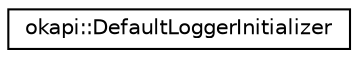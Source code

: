 digraph "Graphical Class Hierarchy"
{
 // LATEX_PDF_SIZE
  edge [fontname="Helvetica",fontsize="10",labelfontname="Helvetica",labelfontsize="10"];
  node [fontname="Helvetica",fontsize="10",shape=record];
  rankdir="LR";
  Node0 [label="okapi::DefaultLoggerInitializer",height=0.2,width=0.4,color="black", fillcolor="white", style="filled",URL="$structokapi_1_1DefaultLoggerInitializer.html",tooltip=" "];
}
